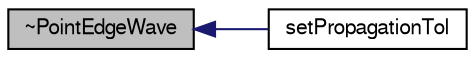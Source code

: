 digraph "~PointEdgeWave"
{
  bgcolor="transparent";
  edge [fontname="FreeSans",fontsize="10",labelfontname="FreeSans",labelfontsize="10"];
  node [fontname="FreeSans",fontsize="10",shape=record];
  rankdir="LR";
  Node71 [label="~PointEdgeWave",height=0.2,width=0.4,color="black", fillcolor="grey75", style="filled", fontcolor="black"];
  Node71 -> Node72 [dir="back",color="midnightblue",fontsize="10",style="solid",fontname="FreeSans"];
  Node72 [label="setPropagationTol",height=0.2,width=0.4,color="black",URL="$a24858.html#af6cfd2367c371029e77410620c1a22c6",tooltip="Change tolerance. "];
}
